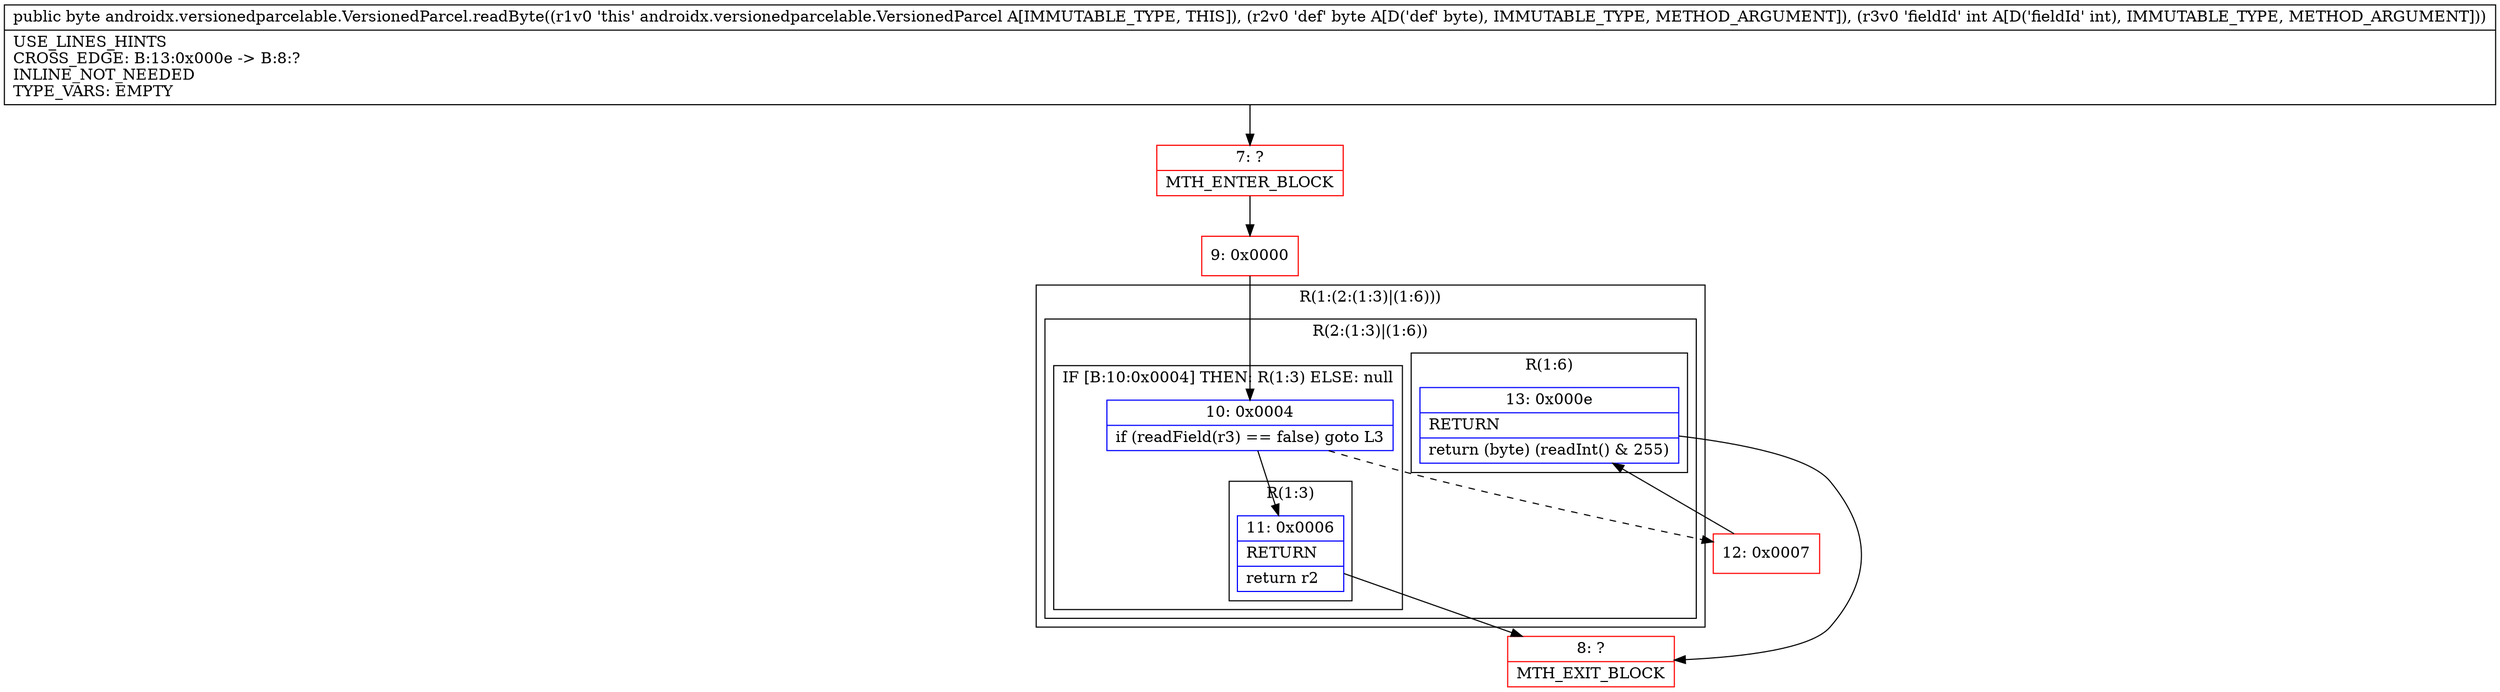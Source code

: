 digraph "CFG forandroidx.versionedparcelable.VersionedParcel.readByte(BI)B" {
subgraph cluster_Region_1932175912 {
label = "R(1:(2:(1:3)|(1:6)))";
node [shape=record,color=blue];
subgraph cluster_Region_1850643034 {
label = "R(2:(1:3)|(1:6))";
node [shape=record,color=blue];
subgraph cluster_IfRegion_394928941 {
label = "IF [B:10:0x0004] THEN: R(1:3) ELSE: null";
node [shape=record,color=blue];
Node_10 [shape=record,label="{10\:\ 0x0004|if (readField(r3) == false) goto L3\l}"];
subgraph cluster_Region_1926756091 {
label = "R(1:3)";
node [shape=record,color=blue];
Node_11 [shape=record,label="{11\:\ 0x0006|RETURN\l|return r2\l}"];
}
}
subgraph cluster_Region_1418357091 {
label = "R(1:6)";
node [shape=record,color=blue];
Node_13 [shape=record,label="{13\:\ 0x000e|RETURN\l|return (byte) (readInt() & 255)\l}"];
}
}
}
Node_7 [shape=record,color=red,label="{7\:\ ?|MTH_ENTER_BLOCK\l}"];
Node_9 [shape=record,color=red,label="{9\:\ 0x0000}"];
Node_8 [shape=record,color=red,label="{8\:\ ?|MTH_EXIT_BLOCK\l}"];
Node_12 [shape=record,color=red,label="{12\:\ 0x0007}"];
MethodNode[shape=record,label="{public byte androidx.versionedparcelable.VersionedParcel.readByte((r1v0 'this' androidx.versionedparcelable.VersionedParcel A[IMMUTABLE_TYPE, THIS]), (r2v0 'def' byte A[D('def' byte), IMMUTABLE_TYPE, METHOD_ARGUMENT]), (r3v0 'fieldId' int A[D('fieldId' int), IMMUTABLE_TYPE, METHOD_ARGUMENT]))  | USE_LINES_HINTS\lCROSS_EDGE: B:13:0x000e \-\> B:8:?\lINLINE_NOT_NEEDED\lTYPE_VARS: EMPTY\l}"];
MethodNode -> Node_7;Node_10 -> Node_11;
Node_10 -> Node_12[style=dashed];
Node_11 -> Node_8;
Node_13 -> Node_8;
Node_7 -> Node_9;
Node_9 -> Node_10;
Node_12 -> Node_13;
}

